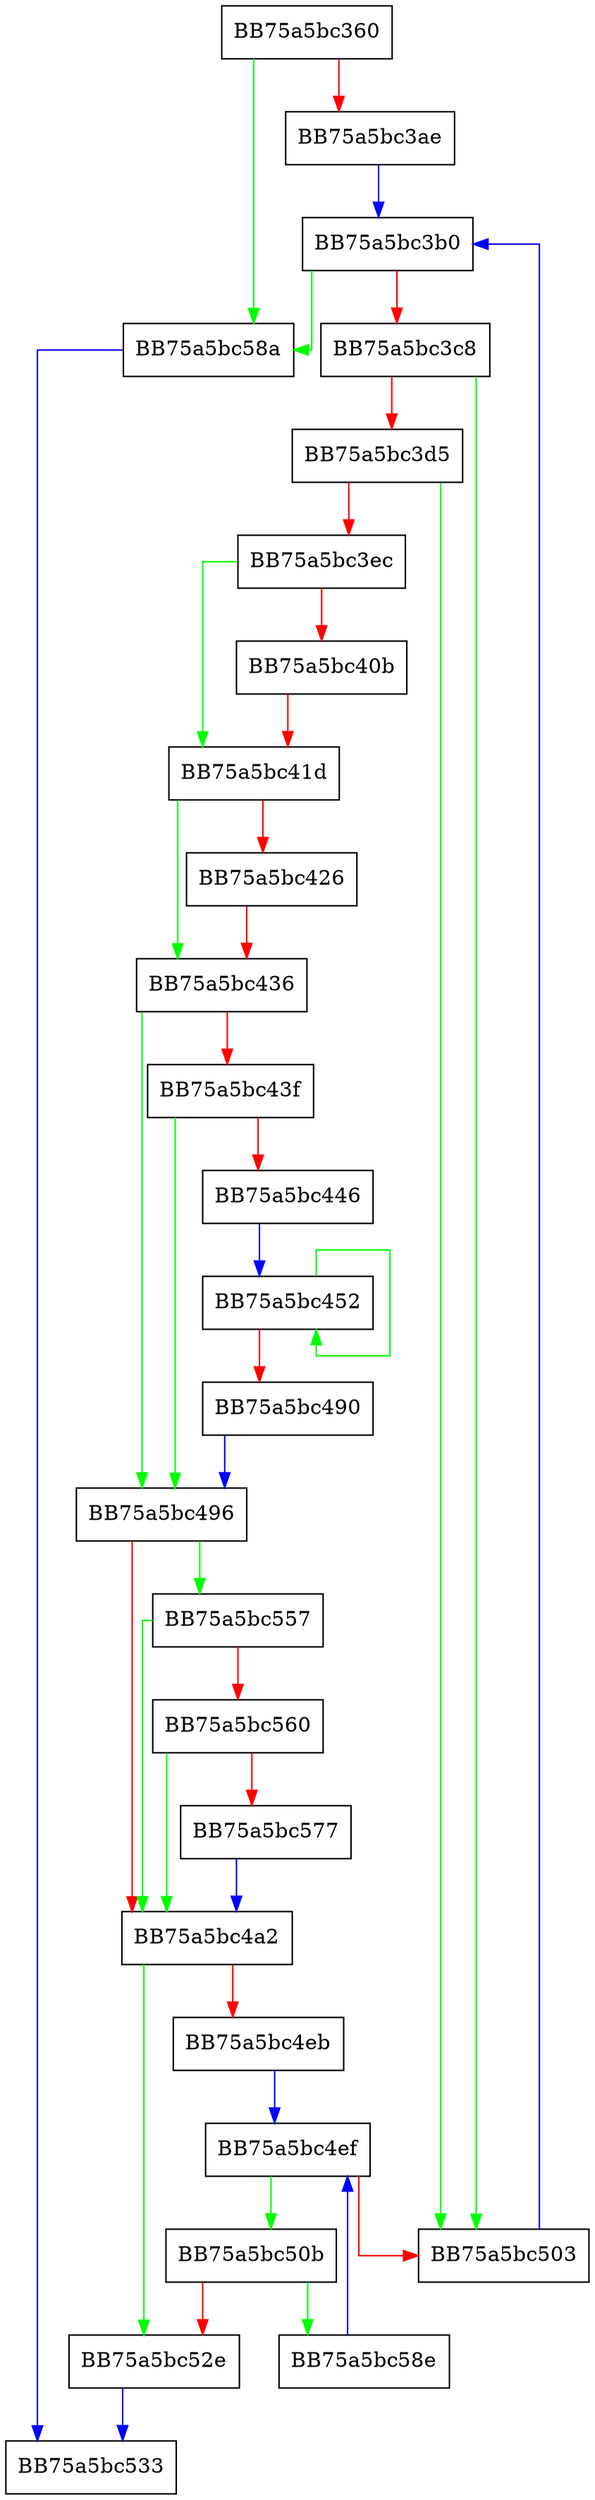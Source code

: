 digraph CheckPublisher {
  node [shape="box"];
  graph [splines=ortho];
  BB75a5bc360 -> BB75a5bc58a [color="green"];
  BB75a5bc360 -> BB75a5bc3ae [color="red"];
  BB75a5bc3ae -> BB75a5bc3b0 [color="blue"];
  BB75a5bc3b0 -> BB75a5bc58a [color="green"];
  BB75a5bc3b0 -> BB75a5bc3c8 [color="red"];
  BB75a5bc3c8 -> BB75a5bc503 [color="green"];
  BB75a5bc3c8 -> BB75a5bc3d5 [color="red"];
  BB75a5bc3d5 -> BB75a5bc503 [color="green"];
  BB75a5bc3d5 -> BB75a5bc3ec [color="red"];
  BB75a5bc3ec -> BB75a5bc41d [color="green"];
  BB75a5bc3ec -> BB75a5bc40b [color="red"];
  BB75a5bc40b -> BB75a5bc41d [color="red"];
  BB75a5bc41d -> BB75a5bc436 [color="green"];
  BB75a5bc41d -> BB75a5bc426 [color="red"];
  BB75a5bc426 -> BB75a5bc436 [color="red"];
  BB75a5bc436 -> BB75a5bc496 [color="green"];
  BB75a5bc436 -> BB75a5bc43f [color="red"];
  BB75a5bc43f -> BB75a5bc496 [color="green"];
  BB75a5bc43f -> BB75a5bc446 [color="red"];
  BB75a5bc446 -> BB75a5bc452 [color="blue"];
  BB75a5bc452 -> BB75a5bc452 [color="green"];
  BB75a5bc452 -> BB75a5bc490 [color="red"];
  BB75a5bc490 -> BB75a5bc496 [color="blue"];
  BB75a5bc496 -> BB75a5bc557 [color="green"];
  BB75a5bc496 -> BB75a5bc4a2 [color="red"];
  BB75a5bc4a2 -> BB75a5bc52e [color="green"];
  BB75a5bc4a2 -> BB75a5bc4eb [color="red"];
  BB75a5bc4eb -> BB75a5bc4ef [color="blue"];
  BB75a5bc4ef -> BB75a5bc50b [color="green"];
  BB75a5bc4ef -> BB75a5bc503 [color="red"];
  BB75a5bc503 -> BB75a5bc3b0 [color="blue"];
  BB75a5bc50b -> BB75a5bc58e [color="green"];
  BB75a5bc50b -> BB75a5bc52e [color="red"];
  BB75a5bc52e -> BB75a5bc533 [color="blue"];
  BB75a5bc557 -> BB75a5bc4a2 [color="green"];
  BB75a5bc557 -> BB75a5bc560 [color="red"];
  BB75a5bc560 -> BB75a5bc4a2 [color="green"];
  BB75a5bc560 -> BB75a5bc577 [color="red"];
  BB75a5bc577 -> BB75a5bc4a2 [color="blue"];
  BB75a5bc58a -> BB75a5bc533 [color="blue"];
  BB75a5bc58e -> BB75a5bc4ef [color="blue"];
}